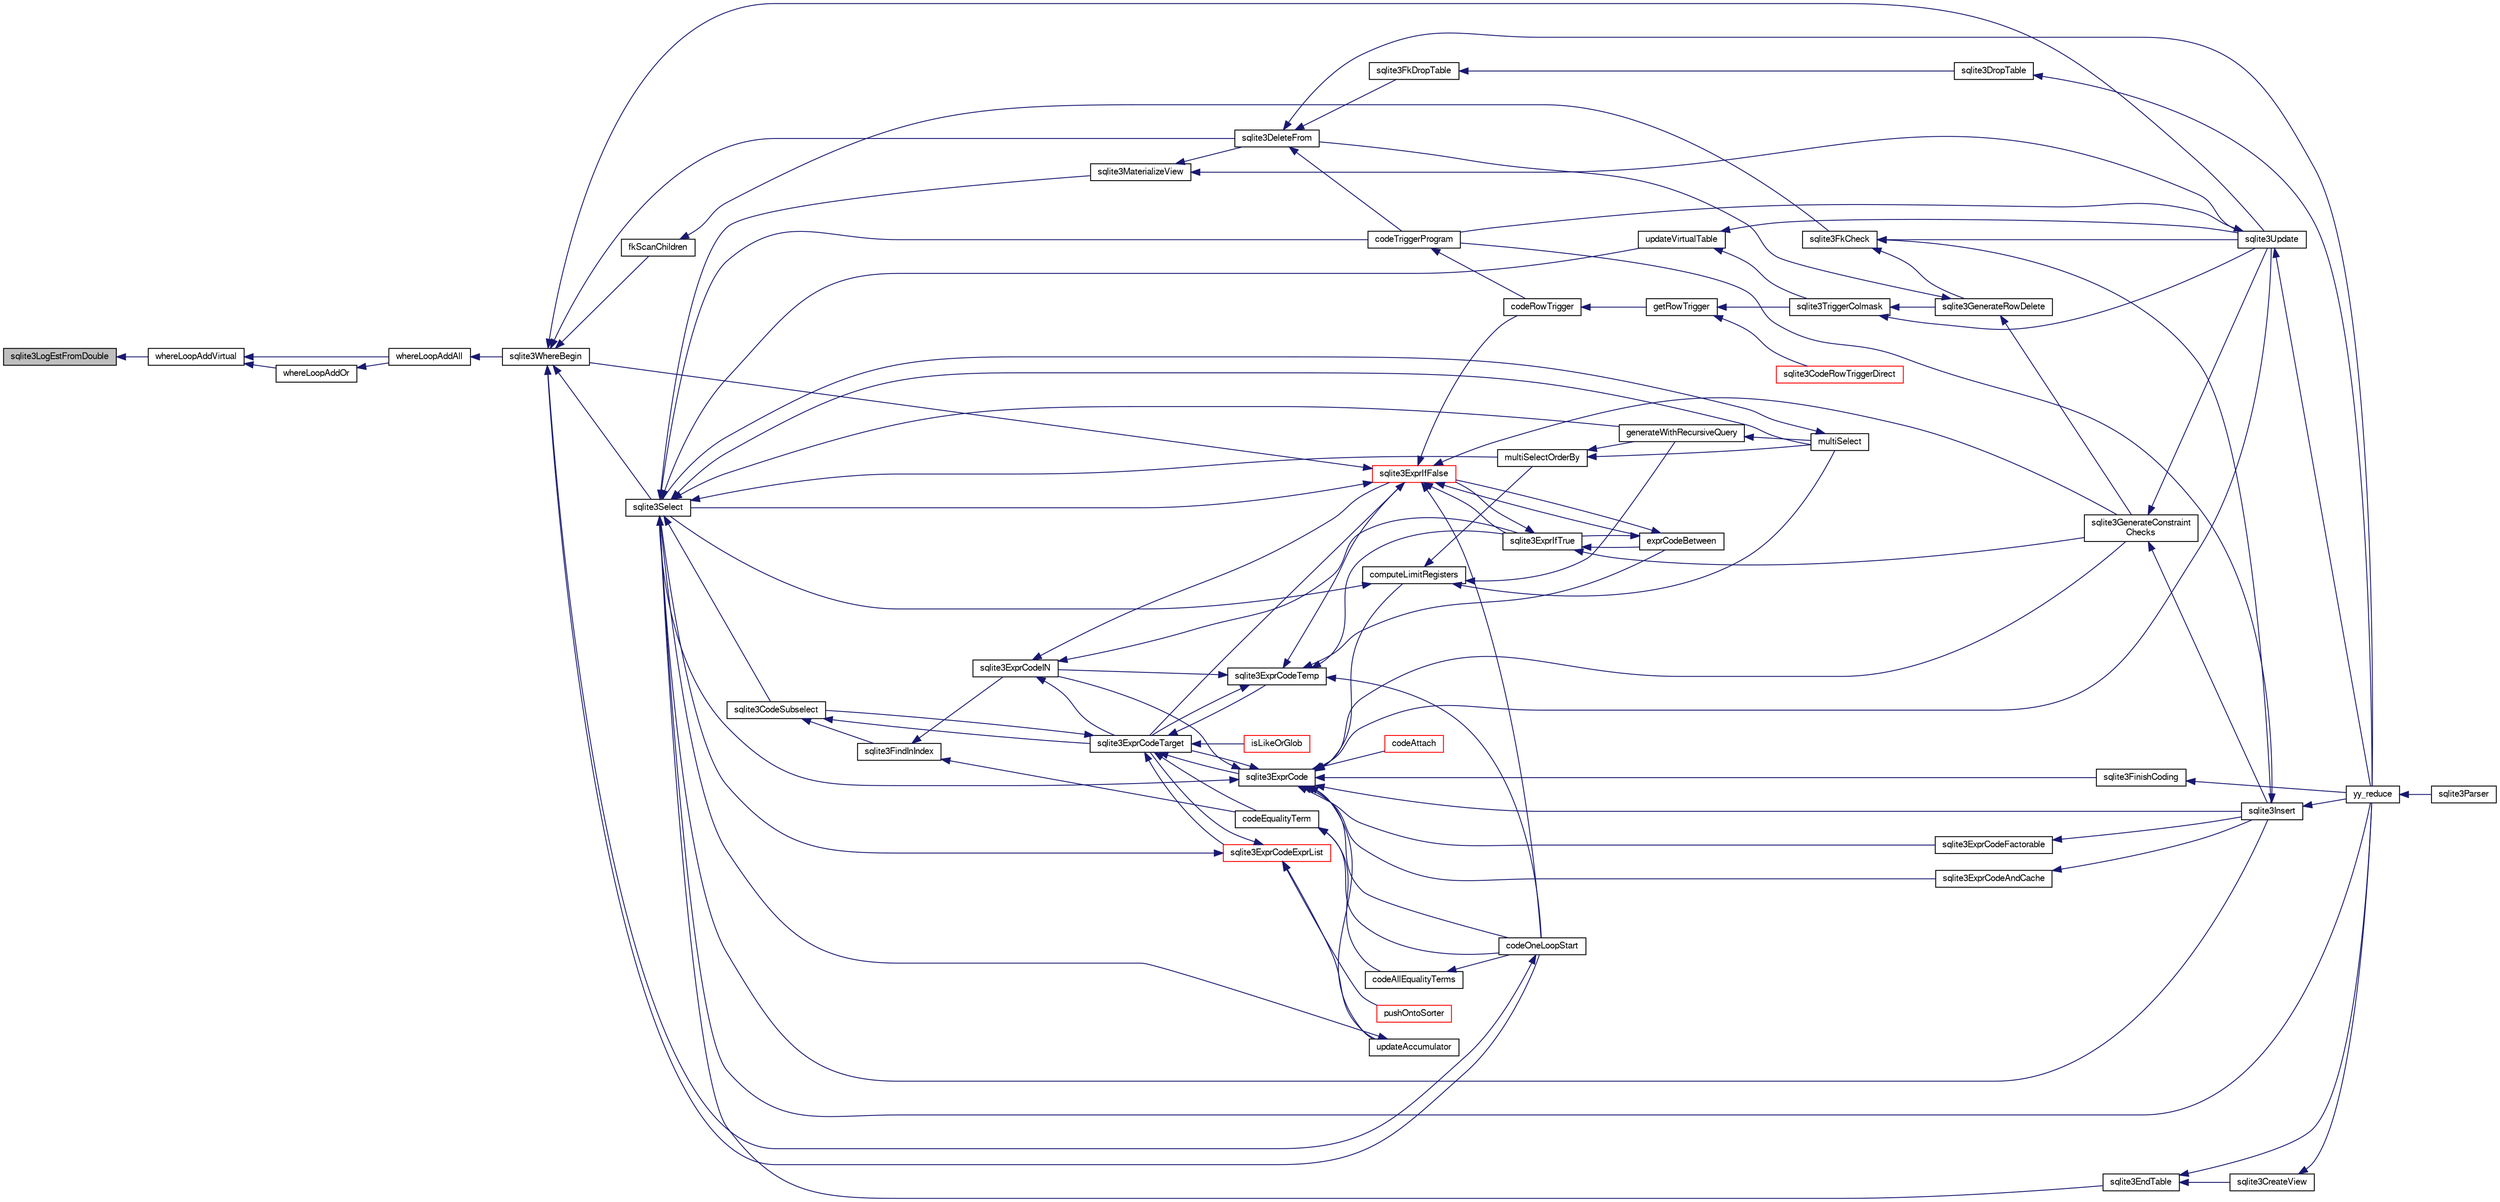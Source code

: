 digraph "sqlite3LogEstFromDouble"
{
  edge [fontname="FreeSans",fontsize="10",labelfontname="FreeSans",labelfontsize="10"];
  node [fontname="FreeSans",fontsize="10",shape=record];
  rankdir="LR";
  Node581063 [label="sqlite3LogEstFromDouble",height=0.2,width=0.4,color="black", fillcolor="grey75", style="filled", fontcolor="black"];
  Node581063 -> Node581064 [dir="back",color="midnightblue",fontsize="10",style="solid",fontname="FreeSans"];
  Node581064 [label="whereLoopAddVirtual",height=0.2,width=0.4,color="black", fillcolor="white", style="filled",URL="$sqlite3_8c.html#a33925379c63da49cea2e66c7780a4873"];
  Node581064 -> Node581065 [dir="back",color="midnightblue",fontsize="10",style="solid",fontname="FreeSans"];
  Node581065 [label="whereLoopAddOr",height=0.2,width=0.4,color="black", fillcolor="white", style="filled",URL="$sqlite3_8c.html#a97235f1da77b1e3f85d7132c9229234c"];
  Node581065 -> Node581066 [dir="back",color="midnightblue",fontsize="10",style="solid",fontname="FreeSans"];
  Node581066 [label="whereLoopAddAll",height=0.2,width=0.4,color="black", fillcolor="white", style="filled",URL="$sqlite3_8c.html#a861eb511463c5b852550018fee710f53"];
  Node581066 -> Node581067 [dir="back",color="midnightblue",fontsize="10",style="solid",fontname="FreeSans"];
  Node581067 [label="sqlite3WhereBegin",height=0.2,width=0.4,color="black", fillcolor="white", style="filled",URL="$sqlite3_8c.html#acad049f5c9a96a8118cffd5e5ce89f7c"];
  Node581067 -> Node581068 [dir="back",color="midnightblue",fontsize="10",style="solid",fontname="FreeSans"];
  Node581068 [label="sqlite3DeleteFrom",height=0.2,width=0.4,color="black", fillcolor="white", style="filled",URL="$sqlite3_8c.html#ab9b4b45349188b49eabb23f94608a091"];
  Node581068 -> Node581069 [dir="back",color="midnightblue",fontsize="10",style="solid",fontname="FreeSans"];
  Node581069 [label="sqlite3FkDropTable",height=0.2,width=0.4,color="black", fillcolor="white", style="filled",URL="$sqlite3_8c.html#a1218c6fc74e89152ceaa4760e82f5ef9"];
  Node581069 -> Node581070 [dir="back",color="midnightblue",fontsize="10",style="solid",fontname="FreeSans"];
  Node581070 [label="sqlite3DropTable",height=0.2,width=0.4,color="black", fillcolor="white", style="filled",URL="$sqlite3_8c.html#a5534f77364b5568783c0e50db3c9defb"];
  Node581070 -> Node581071 [dir="back",color="midnightblue",fontsize="10",style="solid",fontname="FreeSans"];
  Node581071 [label="yy_reduce",height=0.2,width=0.4,color="black", fillcolor="white", style="filled",URL="$sqlite3_8c.html#a7c419a9b25711c666a9a2449ef377f14"];
  Node581071 -> Node581072 [dir="back",color="midnightblue",fontsize="10",style="solid",fontname="FreeSans"];
  Node581072 [label="sqlite3Parser",height=0.2,width=0.4,color="black", fillcolor="white", style="filled",URL="$sqlite3_8c.html#a0327d71a5fabe0b6a343d78a2602e72a"];
  Node581068 -> Node581073 [dir="back",color="midnightblue",fontsize="10",style="solid",fontname="FreeSans"];
  Node581073 [label="codeTriggerProgram",height=0.2,width=0.4,color="black", fillcolor="white", style="filled",URL="$sqlite3_8c.html#a120801f59d9281d201d2ff4b2606836e"];
  Node581073 -> Node581074 [dir="back",color="midnightblue",fontsize="10",style="solid",fontname="FreeSans"];
  Node581074 [label="codeRowTrigger",height=0.2,width=0.4,color="black", fillcolor="white", style="filled",URL="$sqlite3_8c.html#a463cea5aaaf388b560b206570a0022fc"];
  Node581074 -> Node581075 [dir="back",color="midnightblue",fontsize="10",style="solid",fontname="FreeSans"];
  Node581075 [label="getRowTrigger",height=0.2,width=0.4,color="black", fillcolor="white", style="filled",URL="$sqlite3_8c.html#a69626ef20b540d1a2b19cf56f3f45689"];
  Node581075 -> Node581076 [dir="back",color="midnightblue",fontsize="10",style="solid",fontname="FreeSans"];
  Node581076 [label="sqlite3CodeRowTriggerDirect",height=0.2,width=0.4,color="red", fillcolor="white", style="filled",URL="$sqlite3_8c.html#ad92829f9001bcf89a0299dad5a48acd4"];
  Node581075 -> Node581083 [dir="back",color="midnightblue",fontsize="10",style="solid",fontname="FreeSans"];
  Node581083 [label="sqlite3TriggerColmask",height=0.2,width=0.4,color="black", fillcolor="white", style="filled",URL="$sqlite3_8c.html#acace8e99e37ae5e84ea03c65e820c540"];
  Node581083 -> Node581078 [dir="back",color="midnightblue",fontsize="10",style="solid",fontname="FreeSans"];
  Node581078 [label="sqlite3GenerateRowDelete",height=0.2,width=0.4,color="black", fillcolor="white", style="filled",URL="$sqlite3_8c.html#a2c76cbf3027fc18fdbb8cb4cd96b77d9"];
  Node581078 -> Node581068 [dir="back",color="midnightblue",fontsize="10",style="solid",fontname="FreeSans"];
  Node581078 -> Node581079 [dir="back",color="midnightblue",fontsize="10",style="solid",fontname="FreeSans"];
  Node581079 [label="sqlite3GenerateConstraint\lChecks",height=0.2,width=0.4,color="black", fillcolor="white", style="filled",URL="$sqlite3_8c.html#aef639c1e6a0c0a67ca6e7690ad931bd2"];
  Node581079 -> Node581080 [dir="back",color="midnightblue",fontsize="10",style="solid",fontname="FreeSans"];
  Node581080 [label="sqlite3Insert",height=0.2,width=0.4,color="black", fillcolor="white", style="filled",URL="$sqlite3_8c.html#a5b17c9c2000bae6bdff8e6be48d7dc2b"];
  Node581080 -> Node581073 [dir="back",color="midnightblue",fontsize="10",style="solid",fontname="FreeSans"];
  Node581080 -> Node581071 [dir="back",color="midnightblue",fontsize="10",style="solid",fontname="FreeSans"];
  Node581079 -> Node581081 [dir="back",color="midnightblue",fontsize="10",style="solid",fontname="FreeSans"];
  Node581081 [label="sqlite3Update",height=0.2,width=0.4,color="black", fillcolor="white", style="filled",URL="$sqlite3_8c.html#ac5aa67c46e8cc8174566fabe6809fafa"];
  Node581081 -> Node581073 [dir="back",color="midnightblue",fontsize="10",style="solid",fontname="FreeSans"];
  Node581081 -> Node581071 [dir="back",color="midnightblue",fontsize="10",style="solid",fontname="FreeSans"];
  Node581083 -> Node581081 [dir="back",color="midnightblue",fontsize="10",style="solid",fontname="FreeSans"];
  Node581068 -> Node581071 [dir="back",color="midnightblue",fontsize="10",style="solid",fontname="FreeSans"];
  Node581067 -> Node581084 [dir="back",color="midnightblue",fontsize="10",style="solid",fontname="FreeSans"];
  Node581084 [label="fkScanChildren",height=0.2,width=0.4,color="black", fillcolor="white", style="filled",URL="$sqlite3_8c.html#a67c9dcb484336b3155e7a82a037d4691"];
  Node581084 -> Node581085 [dir="back",color="midnightblue",fontsize="10",style="solid",fontname="FreeSans"];
  Node581085 [label="sqlite3FkCheck",height=0.2,width=0.4,color="black", fillcolor="white", style="filled",URL="$sqlite3_8c.html#aa38fb76c7d6f48f19772877a41703b92"];
  Node581085 -> Node581078 [dir="back",color="midnightblue",fontsize="10",style="solid",fontname="FreeSans"];
  Node581085 -> Node581080 [dir="back",color="midnightblue",fontsize="10",style="solid",fontname="FreeSans"];
  Node581085 -> Node581081 [dir="back",color="midnightblue",fontsize="10",style="solid",fontname="FreeSans"];
  Node581067 -> Node581086 [dir="back",color="midnightblue",fontsize="10",style="solid",fontname="FreeSans"];
  Node581086 [label="sqlite3Select",height=0.2,width=0.4,color="black", fillcolor="white", style="filled",URL="$sqlite3_8c.html#a2465ee8c956209ba4b272477b7c21a45"];
  Node581086 -> Node581087 [dir="back",color="midnightblue",fontsize="10",style="solid",fontname="FreeSans"];
  Node581087 [label="sqlite3CodeSubselect",height=0.2,width=0.4,color="black", fillcolor="white", style="filled",URL="$sqlite3_8c.html#aa69b46d2204a1d1b110107a1be12ee0c"];
  Node581087 -> Node581088 [dir="back",color="midnightblue",fontsize="10",style="solid",fontname="FreeSans"];
  Node581088 [label="sqlite3FindInIndex",height=0.2,width=0.4,color="black", fillcolor="white", style="filled",URL="$sqlite3_8c.html#af7d8c56ab0231f44bb5f87b3fafeffb2"];
  Node581088 -> Node581089 [dir="back",color="midnightblue",fontsize="10",style="solid",fontname="FreeSans"];
  Node581089 [label="sqlite3ExprCodeIN",height=0.2,width=0.4,color="black", fillcolor="white", style="filled",URL="$sqlite3_8c.html#ad9cf4f5b5ffb90c24a4a0900c8626193"];
  Node581089 -> Node581090 [dir="back",color="midnightblue",fontsize="10",style="solid",fontname="FreeSans"];
  Node581090 [label="sqlite3ExprCodeTarget",height=0.2,width=0.4,color="black", fillcolor="white", style="filled",URL="$sqlite3_8c.html#a4f308397a0a3ed299ed31aaa1ae2a293"];
  Node581090 -> Node581087 [dir="back",color="midnightblue",fontsize="10",style="solid",fontname="FreeSans"];
  Node581090 -> Node581091 [dir="back",color="midnightblue",fontsize="10",style="solid",fontname="FreeSans"];
  Node581091 [label="sqlite3ExprCodeTemp",height=0.2,width=0.4,color="black", fillcolor="white", style="filled",URL="$sqlite3_8c.html#a3bc5c1ccb3c5851847e2aeb4a84ae1fc"];
  Node581091 -> Node581089 [dir="back",color="midnightblue",fontsize="10",style="solid",fontname="FreeSans"];
  Node581091 -> Node581090 [dir="back",color="midnightblue",fontsize="10",style="solid",fontname="FreeSans"];
  Node581091 -> Node581092 [dir="back",color="midnightblue",fontsize="10",style="solid",fontname="FreeSans"];
  Node581092 [label="exprCodeBetween",height=0.2,width=0.4,color="black", fillcolor="white", style="filled",URL="$sqlite3_8c.html#abd053493214542bca8f406f42145d173"];
  Node581092 -> Node581093 [dir="back",color="midnightblue",fontsize="10",style="solid",fontname="FreeSans"];
  Node581093 [label="sqlite3ExprIfTrue",height=0.2,width=0.4,color="black", fillcolor="white", style="filled",URL="$sqlite3_8c.html#ad93a55237c23e1b743ab1f59df1a1444"];
  Node581093 -> Node581092 [dir="back",color="midnightblue",fontsize="10",style="solid",fontname="FreeSans"];
  Node581093 -> Node581094 [dir="back",color="midnightblue",fontsize="10",style="solid",fontname="FreeSans"];
  Node581094 [label="sqlite3ExprIfFalse",height=0.2,width=0.4,color="red", fillcolor="white", style="filled",URL="$sqlite3_8c.html#af97ecccb5d56e321e118414b08f65b71"];
  Node581094 -> Node581090 [dir="back",color="midnightblue",fontsize="10",style="solid",fontname="FreeSans"];
  Node581094 -> Node581092 [dir="back",color="midnightblue",fontsize="10",style="solid",fontname="FreeSans"];
  Node581094 -> Node581093 [dir="back",color="midnightblue",fontsize="10",style="solid",fontname="FreeSans"];
  Node581094 -> Node581079 [dir="back",color="midnightblue",fontsize="10",style="solid",fontname="FreeSans"];
  Node581094 -> Node581086 [dir="back",color="midnightblue",fontsize="10",style="solid",fontname="FreeSans"];
  Node581094 -> Node581074 [dir="back",color="midnightblue",fontsize="10",style="solid",fontname="FreeSans"];
  Node581094 -> Node581108 [dir="back",color="midnightblue",fontsize="10",style="solid",fontname="FreeSans"];
  Node581108 [label="codeOneLoopStart",height=0.2,width=0.4,color="black", fillcolor="white", style="filled",URL="$sqlite3_8c.html#aa868875120b151c169cc79139ed6e008"];
  Node581108 -> Node581067 [dir="back",color="midnightblue",fontsize="10",style="solid",fontname="FreeSans"];
  Node581094 -> Node581067 [dir="back",color="midnightblue",fontsize="10",style="solid",fontname="FreeSans"];
  Node581093 -> Node581079 [dir="back",color="midnightblue",fontsize="10",style="solid",fontname="FreeSans"];
  Node581092 -> Node581094 [dir="back",color="midnightblue",fontsize="10",style="solid",fontname="FreeSans"];
  Node581091 -> Node581093 [dir="back",color="midnightblue",fontsize="10",style="solid",fontname="FreeSans"];
  Node581091 -> Node581094 [dir="back",color="midnightblue",fontsize="10",style="solid",fontname="FreeSans"];
  Node581091 -> Node581108 [dir="back",color="midnightblue",fontsize="10",style="solid",fontname="FreeSans"];
  Node581090 -> Node581109 [dir="back",color="midnightblue",fontsize="10",style="solid",fontname="FreeSans"];
  Node581109 [label="sqlite3ExprCode",height=0.2,width=0.4,color="black", fillcolor="white", style="filled",URL="$sqlite3_8c.html#a75f270fb0b111b86924cca4ea507b417"];
  Node581109 -> Node581089 [dir="back",color="midnightblue",fontsize="10",style="solid",fontname="FreeSans"];
  Node581109 -> Node581090 [dir="back",color="midnightblue",fontsize="10",style="solid",fontname="FreeSans"];
  Node581109 -> Node581110 [dir="back",color="midnightblue",fontsize="10",style="solid",fontname="FreeSans"];
  Node581110 [label="sqlite3ExprCodeFactorable",height=0.2,width=0.4,color="black", fillcolor="white", style="filled",URL="$sqlite3_8c.html#a843f7fd58eec5a683c1fd8435fcd1e84"];
  Node581110 -> Node581080 [dir="back",color="midnightblue",fontsize="10",style="solid",fontname="FreeSans"];
  Node581109 -> Node581111 [dir="back",color="midnightblue",fontsize="10",style="solid",fontname="FreeSans"];
  Node581111 [label="sqlite3ExprCodeAndCache",height=0.2,width=0.4,color="black", fillcolor="white", style="filled",URL="$sqlite3_8c.html#ae3e46527d9b7fc9cb9236d21a5e6b1d8"];
  Node581111 -> Node581080 [dir="back",color="midnightblue",fontsize="10",style="solid",fontname="FreeSans"];
  Node581109 -> Node581112 [dir="back",color="midnightblue",fontsize="10",style="solid",fontname="FreeSans"];
  Node581112 [label="codeAttach",height=0.2,width=0.4,color="red", fillcolor="white", style="filled",URL="$sqlite3_8c.html#ade4e9e30d828a19c191fdcb098676d5b"];
  Node581109 -> Node581115 [dir="back",color="midnightblue",fontsize="10",style="solid",fontname="FreeSans"];
  Node581115 [label="sqlite3FinishCoding",height=0.2,width=0.4,color="black", fillcolor="white", style="filled",URL="$sqlite3_8c.html#a651bc5b446c276c092705856d995b278"];
  Node581115 -> Node581071 [dir="back",color="midnightblue",fontsize="10",style="solid",fontname="FreeSans"];
  Node581109 -> Node581080 [dir="back",color="midnightblue",fontsize="10",style="solid",fontname="FreeSans"];
  Node581109 -> Node581079 [dir="back",color="midnightblue",fontsize="10",style="solid",fontname="FreeSans"];
  Node581109 -> Node581116 [dir="back",color="midnightblue",fontsize="10",style="solid",fontname="FreeSans"];
  Node581116 [label="computeLimitRegisters",height=0.2,width=0.4,color="black", fillcolor="white", style="filled",URL="$sqlite3_8c.html#ae9d37055e4905929b6f6cda5461e2f37"];
  Node581116 -> Node581117 [dir="back",color="midnightblue",fontsize="10",style="solid",fontname="FreeSans"];
  Node581117 [label="generateWithRecursiveQuery",height=0.2,width=0.4,color="black", fillcolor="white", style="filled",URL="$sqlite3_8c.html#ade2c3663fa9c3b9676507984b9483942"];
  Node581117 -> Node581118 [dir="back",color="midnightblue",fontsize="10",style="solid",fontname="FreeSans"];
  Node581118 [label="multiSelect",height=0.2,width=0.4,color="black", fillcolor="white", style="filled",URL="$sqlite3_8c.html#a6456c61f3d9b2389738753cedfa24fa7"];
  Node581118 -> Node581086 [dir="back",color="midnightblue",fontsize="10",style="solid",fontname="FreeSans"];
  Node581116 -> Node581118 [dir="back",color="midnightblue",fontsize="10",style="solid",fontname="FreeSans"];
  Node581116 -> Node581119 [dir="back",color="midnightblue",fontsize="10",style="solid",fontname="FreeSans"];
  Node581119 [label="multiSelectOrderBy",height=0.2,width=0.4,color="black", fillcolor="white", style="filled",URL="$sqlite3_8c.html#afcdb8488c6f4dfdadaf9f04bca35b808"];
  Node581119 -> Node581117 [dir="back",color="midnightblue",fontsize="10",style="solid",fontname="FreeSans"];
  Node581119 -> Node581118 [dir="back",color="midnightblue",fontsize="10",style="solid",fontname="FreeSans"];
  Node581116 -> Node581086 [dir="back",color="midnightblue",fontsize="10",style="solid",fontname="FreeSans"];
  Node581109 -> Node581120 [dir="back",color="midnightblue",fontsize="10",style="solid",fontname="FreeSans"];
  Node581120 [label="updateAccumulator",height=0.2,width=0.4,color="black", fillcolor="white", style="filled",URL="$sqlite3_8c.html#a1681660dd3ecd50c8727d6e56a537bd9"];
  Node581120 -> Node581086 [dir="back",color="midnightblue",fontsize="10",style="solid",fontname="FreeSans"];
  Node581109 -> Node581086 [dir="back",color="midnightblue",fontsize="10",style="solid",fontname="FreeSans"];
  Node581109 -> Node581081 [dir="back",color="midnightblue",fontsize="10",style="solid",fontname="FreeSans"];
  Node581109 -> Node581108 [dir="back",color="midnightblue",fontsize="10",style="solid",fontname="FreeSans"];
  Node581090 -> Node581121 [dir="back",color="midnightblue",fontsize="10",style="solid",fontname="FreeSans"];
  Node581121 [label="sqlite3ExprCodeExprList",height=0.2,width=0.4,color="red", fillcolor="white", style="filled",URL="$sqlite3_8c.html#a05b2b3dc3de7565de24eb3a2ff4e9566"];
  Node581121 -> Node581090 [dir="back",color="midnightblue",fontsize="10",style="solid",fontname="FreeSans"];
  Node581121 -> Node581122 [dir="back",color="midnightblue",fontsize="10",style="solid",fontname="FreeSans"];
  Node581122 [label="pushOntoSorter",height=0.2,width=0.4,color="red", fillcolor="white", style="filled",URL="$sqlite3_8c.html#a4555397beb584a386e7739cf022a6651"];
  Node581121 -> Node581120 [dir="back",color="midnightblue",fontsize="10",style="solid",fontname="FreeSans"];
  Node581121 -> Node581086 [dir="back",color="midnightblue",fontsize="10",style="solid",fontname="FreeSans"];
  Node581090 -> Node581124 [dir="back",color="midnightblue",fontsize="10",style="solid",fontname="FreeSans"];
  Node581124 [label="isLikeOrGlob",height=0.2,width=0.4,color="red", fillcolor="white", style="filled",URL="$sqlite3_8c.html#a6c38e495198bf8976f68d1a6ebd74a50"];
  Node581090 -> Node581133 [dir="back",color="midnightblue",fontsize="10",style="solid",fontname="FreeSans"];
  Node581133 [label="codeEqualityTerm",height=0.2,width=0.4,color="black", fillcolor="white", style="filled",URL="$sqlite3_8c.html#ad88a57073f031452c9843e97f15acc47"];
  Node581133 -> Node581134 [dir="back",color="midnightblue",fontsize="10",style="solid",fontname="FreeSans"];
  Node581134 [label="codeAllEqualityTerms",height=0.2,width=0.4,color="black", fillcolor="white", style="filled",URL="$sqlite3_8c.html#a3095598b812500a4efe41bf17cd49381"];
  Node581134 -> Node581108 [dir="back",color="midnightblue",fontsize="10",style="solid",fontname="FreeSans"];
  Node581133 -> Node581108 [dir="back",color="midnightblue",fontsize="10",style="solid",fontname="FreeSans"];
  Node581089 -> Node581093 [dir="back",color="midnightblue",fontsize="10",style="solid",fontname="FreeSans"];
  Node581089 -> Node581094 [dir="back",color="midnightblue",fontsize="10",style="solid",fontname="FreeSans"];
  Node581088 -> Node581133 [dir="back",color="midnightblue",fontsize="10",style="solid",fontname="FreeSans"];
  Node581087 -> Node581090 [dir="back",color="midnightblue",fontsize="10",style="solid",fontname="FreeSans"];
  Node581086 -> Node581100 [dir="back",color="midnightblue",fontsize="10",style="solid",fontname="FreeSans"];
  Node581100 [label="sqlite3EndTable",height=0.2,width=0.4,color="black", fillcolor="white", style="filled",URL="$sqlite3_8c.html#a7b5f2c66c0f0b6f819d970ca389768b0"];
  Node581100 -> Node581101 [dir="back",color="midnightblue",fontsize="10",style="solid",fontname="FreeSans"];
  Node581101 [label="sqlite3CreateView",height=0.2,width=0.4,color="black", fillcolor="white", style="filled",URL="$sqlite3_8c.html#a9d85cb00ff71dee5cd9a019503a6982e"];
  Node581101 -> Node581071 [dir="back",color="midnightblue",fontsize="10",style="solid",fontname="FreeSans"];
  Node581100 -> Node581071 [dir="back",color="midnightblue",fontsize="10",style="solid",fontname="FreeSans"];
  Node581086 -> Node581135 [dir="back",color="midnightblue",fontsize="10",style="solid",fontname="FreeSans"];
  Node581135 [label="sqlite3MaterializeView",height=0.2,width=0.4,color="black", fillcolor="white", style="filled",URL="$sqlite3_8c.html#a4557984b0b75f998fb0c3f231c9b1def"];
  Node581135 -> Node581068 [dir="back",color="midnightblue",fontsize="10",style="solid",fontname="FreeSans"];
  Node581135 -> Node581081 [dir="back",color="midnightblue",fontsize="10",style="solid",fontname="FreeSans"];
  Node581086 -> Node581080 [dir="back",color="midnightblue",fontsize="10",style="solid",fontname="FreeSans"];
  Node581086 -> Node581117 [dir="back",color="midnightblue",fontsize="10",style="solid",fontname="FreeSans"];
  Node581086 -> Node581118 [dir="back",color="midnightblue",fontsize="10",style="solid",fontname="FreeSans"];
  Node581086 -> Node581119 [dir="back",color="midnightblue",fontsize="10",style="solid",fontname="FreeSans"];
  Node581086 -> Node581073 [dir="back",color="midnightblue",fontsize="10",style="solid",fontname="FreeSans"];
  Node581086 -> Node581136 [dir="back",color="midnightblue",fontsize="10",style="solid",fontname="FreeSans"];
  Node581136 [label="updateVirtualTable",height=0.2,width=0.4,color="black", fillcolor="white", style="filled",URL="$sqlite3_8c.html#a740220531db9293c39a2cdd7da3f74e1"];
  Node581136 -> Node581083 [dir="back",color="midnightblue",fontsize="10",style="solid",fontname="FreeSans"];
  Node581136 -> Node581081 [dir="back",color="midnightblue",fontsize="10",style="solid",fontname="FreeSans"];
  Node581086 -> Node581071 [dir="back",color="midnightblue",fontsize="10",style="solid",fontname="FreeSans"];
  Node581067 -> Node581081 [dir="back",color="midnightblue",fontsize="10",style="solid",fontname="FreeSans"];
  Node581067 -> Node581108 [dir="back",color="midnightblue",fontsize="10",style="solid",fontname="FreeSans"];
  Node581064 -> Node581066 [dir="back",color="midnightblue",fontsize="10",style="solid",fontname="FreeSans"];
}
